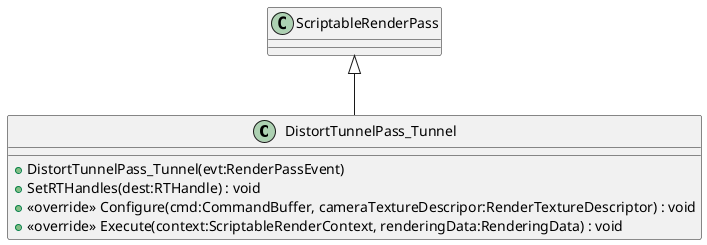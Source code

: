 @startuml
class DistortTunnelPass_Tunnel {
    + DistortTunnelPass_Tunnel(evt:RenderPassEvent)
    + SetRTHandles(dest:RTHandle) : void
    + <<override>> Configure(cmd:CommandBuffer, cameraTextureDescripor:RenderTextureDescriptor) : void
    + <<override>> Execute(context:ScriptableRenderContext, renderingData:RenderingData) : void
}
ScriptableRenderPass <|-- DistortTunnelPass_Tunnel
@enduml
